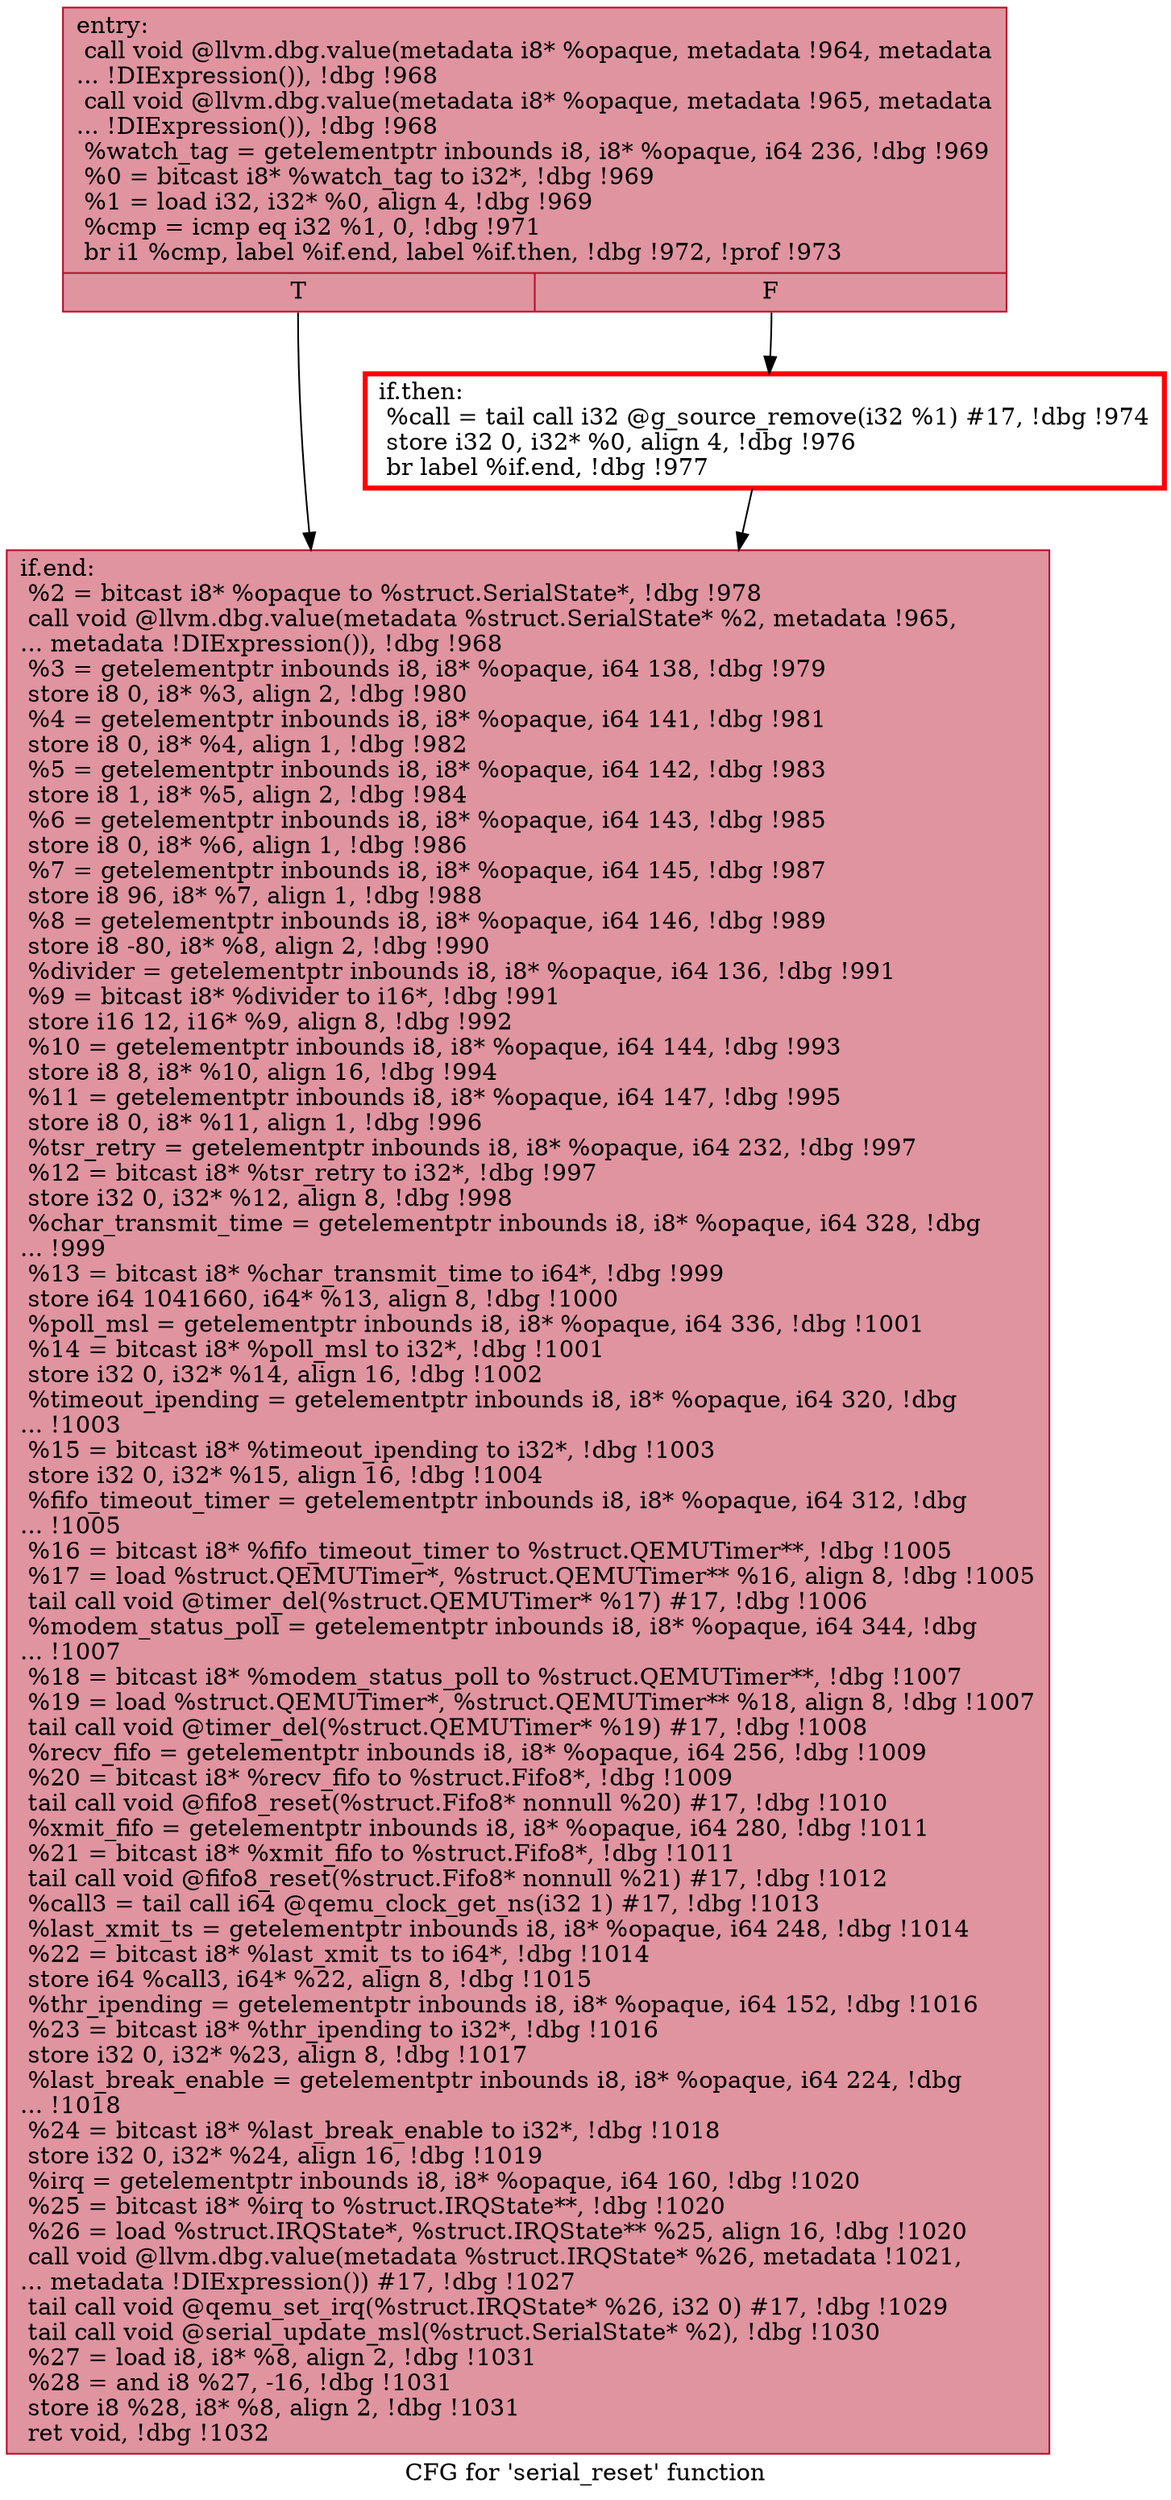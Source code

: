 digraph "CFG for 'serial_reset' function" {
	label="CFG for 'serial_reset' function";

	Node0x5588d4129880 [shape=record,color="#b70d28ff", style=filled, fillcolor="#b70d2870",label="{entry:\l  call void @llvm.dbg.value(metadata i8* %opaque, metadata !964, metadata\l... !DIExpression()), !dbg !968\l  call void @llvm.dbg.value(metadata i8* %opaque, metadata !965, metadata\l... !DIExpression()), !dbg !968\l  %watch_tag = getelementptr inbounds i8, i8* %opaque, i64 236, !dbg !969\l  %0 = bitcast i8* %watch_tag to i32*, !dbg !969\l  %1 = load i32, i32* %0, align 4, !dbg !969\l  %cmp = icmp eq i32 %1, 0, !dbg !971\l  br i1 %cmp, label %if.end, label %if.then, !dbg !972, !prof !973\l|{<s0>T|<s1>F}}"];
	Node0x5588d4129880:s0 -> Node0x5588d412b450;
	Node0x5588d4129880:s1 -> Node0x5588d412b400;
	Node0x5588d412b400 [shape=record,penwidth=3.0, color="red",label="{if.then:                                          \l  %call = tail call i32 @g_source_remove(i32 %1) #17, !dbg !974\l  store i32 0, i32* %0, align 4, !dbg !976\l  br label %if.end, !dbg !977\l}"];
	Node0x5588d412b400 -> Node0x5588d412b450;
	Node0x5588d412b450 [shape=record,color="#b70d28ff", style=filled, fillcolor="#b70d2870",label="{if.end:                                           \l  %2 = bitcast i8* %opaque to %struct.SerialState*, !dbg !978\l  call void @llvm.dbg.value(metadata %struct.SerialState* %2, metadata !965,\l... metadata !DIExpression()), !dbg !968\l  %3 = getelementptr inbounds i8, i8* %opaque, i64 138, !dbg !979\l  store i8 0, i8* %3, align 2, !dbg !980\l  %4 = getelementptr inbounds i8, i8* %opaque, i64 141, !dbg !981\l  store i8 0, i8* %4, align 1, !dbg !982\l  %5 = getelementptr inbounds i8, i8* %opaque, i64 142, !dbg !983\l  store i8 1, i8* %5, align 2, !dbg !984\l  %6 = getelementptr inbounds i8, i8* %opaque, i64 143, !dbg !985\l  store i8 0, i8* %6, align 1, !dbg !986\l  %7 = getelementptr inbounds i8, i8* %opaque, i64 145, !dbg !987\l  store i8 96, i8* %7, align 1, !dbg !988\l  %8 = getelementptr inbounds i8, i8* %opaque, i64 146, !dbg !989\l  store i8 -80, i8* %8, align 2, !dbg !990\l  %divider = getelementptr inbounds i8, i8* %opaque, i64 136, !dbg !991\l  %9 = bitcast i8* %divider to i16*, !dbg !991\l  store i16 12, i16* %9, align 8, !dbg !992\l  %10 = getelementptr inbounds i8, i8* %opaque, i64 144, !dbg !993\l  store i8 8, i8* %10, align 16, !dbg !994\l  %11 = getelementptr inbounds i8, i8* %opaque, i64 147, !dbg !995\l  store i8 0, i8* %11, align 1, !dbg !996\l  %tsr_retry = getelementptr inbounds i8, i8* %opaque, i64 232, !dbg !997\l  %12 = bitcast i8* %tsr_retry to i32*, !dbg !997\l  store i32 0, i32* %12, align 8, !dbg !998\l  %char_transmit_time = getelementptr inbounds i8, i8* %opaque, i64 328, !dbg\l... !999\l  %13 = bitcast i8* %char_transmit_time to i64*, !dbg !999\l  store i64 1041660, i64* %13, align 8, !dbg !1000\l  %poll_msl = getelementptr inbounds i8, i8* %opaque, i64 336, !dbg !1001\l  %14 = bitcast i8* %poll_msl to i32*, !dbg !1001\l  store i32 0, i32* %14, align 16, !dbg !1002\l  %timeout_ipending = getelementptr inbounds i8, i8* %opaque, i64 320, !dbg\l... !1003\l  %15 = bitcast i8* %timeout_ipending to i32*, !dbg !1003\l  store i32 0, i32* %15, align 16, !dbg !1004\l  %fifo_timeout_timer = getelementptr inbounds i8, i8* %opaque, i64 312, !dbg\l... !1005\l  %16 = bitcast i8* %fifo_timeout_timer to %struct.QEMUTimer**, !dbg !1005\l  %17 = load %struct.QEMUTimer*, %struct.QEMUTimer** %16, align 8, !dbg !1005\l  tail call void @timer_del(%struct.QEMUTimer* %17) #17, !dbg !1006\l  %modem_status_poll = getelementptr inbounds i8, i8* %opaque, i64 344, !dbg\l... !1007\l  %18 = bitcast i8* %modem_status_poll to %struct.QEMUTimer**, !dbg !1007\l  %19 = load %struct.QEMUTimer*, %struct.QEMUTimer** %18, align 8, !dbg !1007\l  tail call void @timer_del(%struct.QEMUTimer* %19) #17, !dbg !1008\l  %recv_fifo = getelementptr inbounds i8, i8* %opaque, i64 256, !dbg !1009\l  %20 = bitcast i8* %recv_fifo to %struct.Fifo8*, !dbg !1009\l  tail call void @fifo8_reset(%struct.Fifo8* nonnull %20) #17, !dbg !1010\l  %xmit_fifo = getelementptr inbounds i8, i8* %opaque, i64 280, !dbg !1011\l  %21 = bitcast i8* %xmit_fifo to %struct.Fifo8*, !dbg !1011\l  tail call void @fifo8_reset(%struct.Fifo8* nonnull %21) #17, !dbg !1012\l  %call3 = tail call i64 @qemu_clock_get_ns(i32 1) #17, !dbg !1013\l  %last_xmit_ts = getelementptr inbounds i8, i8* %opaque, i64 248, !dbg !1014\l  %22 = bitcast i8* %last_xmit_ts to i64*, !dbg !1014\l  store i64 %call3, i64* %22, align 8, !dbg !1015\l  %thr_ipending = getelementptr inbounds i8, i8* %opaque, i64 152, !dbg !1016\l  %23 = bitcast i8* %thr_ipending to i32*, !dbg !1016\l  store i32 0, i32* %23, align 8, !dbg !1017\l  %last_break_enable = getelementptr inbounds i8, i8* %opaque, i64 224, !dbg\l... !1018\l  %24 = bitcast i8* %last_break_enable to i32*, !dbg !1018\l  store i32 0, i32* %24, align 16, !dbg !1019\l  %irq = getelementptr inbounds i8, i8* %opaque, i64 160, !dbg !1020\l  %25 = bitcast i8* %irq to %struct.IRQState**, !dbg !1020\l  %26 = load %struct.IRQState*, %struct.IRQState** %25, align 16, !dbg !1020\l  call void @llvm.dbg.value(metadata %struct.IRQState* %26, metadata !1021,\l... metadata !DIExpression()) #17, !dbg !1027\l  tail call void @qemu_set_irq(%struct.IRQState* %26, i32 0) #17, !dbg !1029\l  tail call void @serial_update_msl(%struct.SerialState* %2), !dbg !1030\l  %27 = load i8, i8* %8, align 2, !dbg !1031\l  %28 = and i8 %27, -16, !dbg !1031\l  store i8 %28, i8* %8, align 2, !dbg !1031\l  ret void, !dbg !1032\l}"];
}
